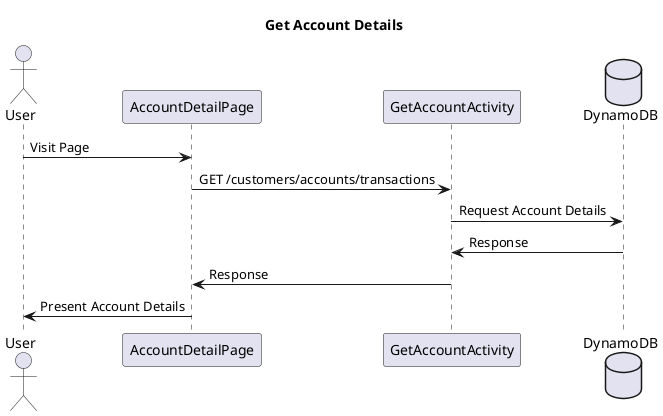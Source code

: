 @startuml
title Get Account Details

actor User
participant AccountDetailPage
participant GetAccountActivity
database DynamoDB

User -> AccountDetailPage : Visit Page
AccountDetailPage -> GetAccountActivity : GET /customers/accounts/transactions
GetAccountActivity -> DynamoDB : Request Account Details
DynamoDB -> GetAccountActivity : Response
GetAccountActivity -> AccountDetailPage : Response
AccountDetailPage -> User : Present Account Details


@enduml